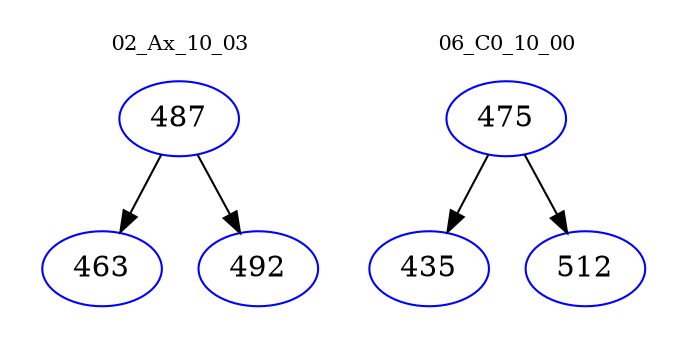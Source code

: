 digraph{
subgraph cluster_0 {
color = white
label = "02_Ax_10_03";
fontsize=10;
T0_487 [label="487", color="blue"]
T0_487 -> T0_463 [color="black"]
T0_463 [label="463", color="blue"]
T0_487 -> T0_492 [color="black"]
T0_492 [label="492", color="blue"]
}
subgraph cluster_1 {
color = white
label = "06_C0_10_00";
fontsize=10;
T1_475 [label="475", color="blue"]
T1_475 -> T1_435 [color="black"]
T1_435 [label="435", color="blue"]
T1_475 -> T1_512 [color="black"]
T1_512 [label="512", color="blue"]
}
}
